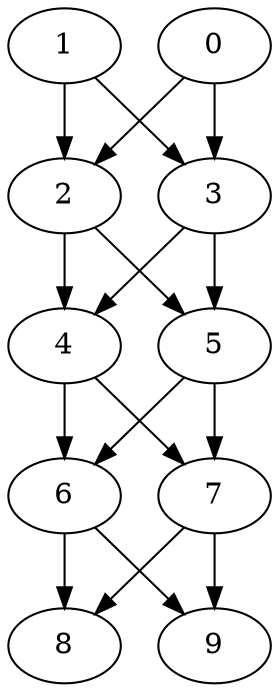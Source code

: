 digraph "Stencil_Nodes_10_CCR_10.08_WeightType_Random" {
	graph ["Duplicate states"=0,
		GraphType=Stencil,
		"Max states in OPEN"=0,
		Modes="120000ms; topo-ordered tasks, ; Pruning: task equivalence, fixed order ready list, ; F-value: ; Optimisation: best schedule length (\
SL) optimisation on equal, ",
		NumberOfTasks=10,
		"Pruned using list schedule length"=12,
		"States removed from OPEN"=0,
		TargetSystem="Homogeneous-2",
		"Time to schedule (ms)"=98,
		"Total idle time"=32,
		"Total schedule length"=50,
		"Total sequential time"=50,
		"Total states created"=24
	];
	1	["Finish time"=6,
		Processor=0,
		"Start time"=0,
		Weight=6];
	2	["Finish time"=17,
		Processor=0,
		"Start time"=14,
		Weight=3];
	1 -> 2	[Weight=48];
	3	["Finish time"=19,
		Processor=0,
		"Start time"=17,
		Weight=2];
	1 -> 3	[Weight=60];
	0	["Finish time"=14,
		Processor=0,
		"Start time"=6,
		Weight=8];
	0 -> 2	[Weight=30];
	0 -> 3	[Weight=18];
	4	["Finish time"=21,
		Processor=0,
		"Start time"=19,
		Weight=2];
	2 -> 4	[Weight=42];
	5	["Finish time"=31,
		Processor=0,
		"Start time"=21,
		Weight=10];
	2 -> 5	[Weight=12];
	3 -> 4	[Weight=30];
	3 -> 5	[Weight=12];
	6	["Finish time"=34,
		Processor=0,
		"Start time"=31,
		Weight=3];
	4 -> 6	[Weight=54];
	7	["Finish time"=39,
		Processor=0,
		"Start time"=34,
		Weight=5];
	4 -> 7	[Weight=12];
	5 -> 6	[Weight=36];
	5 -> 7	[Weight=24];
	8	["Finish time"=46,
		Processor=0,
		"Start time"=39,
		Weight=7];
	6 -> 8	[Weight=12];
	9	["Finish time"=50,
		Processor=0,
		"Start time"=46,
		Weight=4];
	6 -> 9	[Weight=48];
	7 -> 8	[Weight=24];
	7 -> 9	[Weight=42];
}
